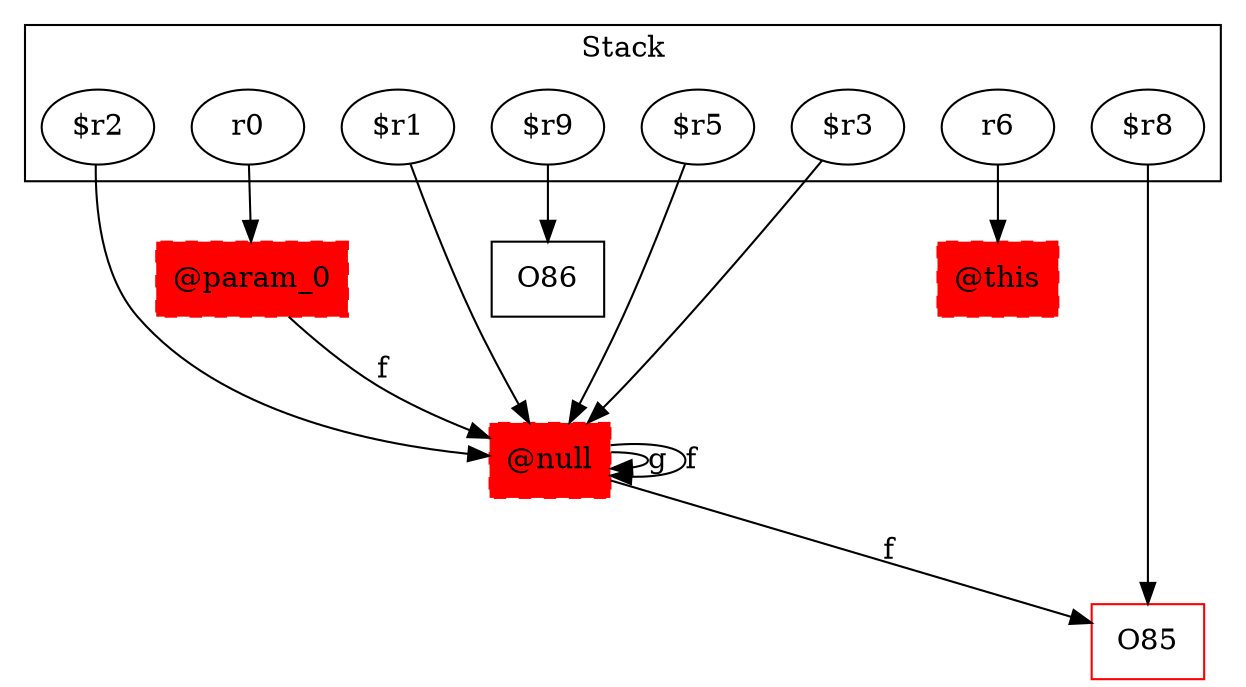 digraph sample {
  rankDir="LR";
  subgraph cluster_0 {
    label="Stack"
    "$r1"; "$r2"; "r0"; "$r9"; "$r8"; "$r5"; "r6"; "$r3"; 
  }
  "$r1" -> { "@null"[shape=box]};
  "$r2" -> { "@null"[shape=box]};
  "r0" -> { "@param_0"[shape=box]};
  "$r9" -> { O86[shape=box]};
  "$r8" -> { O85[shape=box]};
  "$r5" -> { "@null"[shape=box]};
  "r6" -> { "@this"[shape=box]};
  "$r3" -> { "@null"[shape=box]};
  "@null" -> "@null"[label="g", weight="0.2"]
  "@null" -> "@null"[label="f", weight="0.2"]
  "@null" -> O85[label="f", weight="0.2"]
  "@null"[shape=box, style="filled,dashed"];
  "@this"[shape=box, style="filled,dashed"];
  "@param_0" -> "@null"[label="f", weight="0.2"]
  "@param_0"[shape=box, style="filled,dashed"];
  "@null"[color="red"];
  "@this"[color="red"];
  O85[color="red"];
  "@param_0"[color="red"];
}
